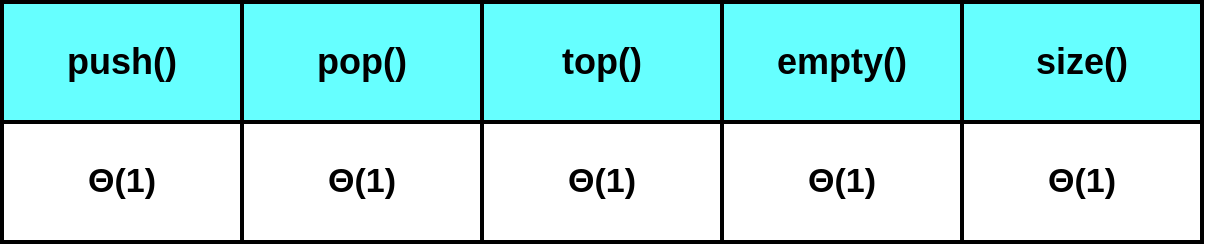<mxfile>
    <diagram id="YIBKD7YSsPbZp13McySF" name="Page-1">
        <mxGraphModel dx="668" dy="642" grid="1" gridSize="10" guides="1" tooltips="1" connect="1" arrows="1" fold="1" page="1" pageScale="1" pageWidth="850" pageHeight="1100" background="#ffffff" math="0" shadow="0">
            <root>
                <mxCell id="0"/>
                <mxCell id="1" parent="0"/>
                <mxCell id="7" value="push()" style="rounded=0;whiteSpace=wrap;html=1;fillColor=#66FFFF;strokeColor=#000000;strokeWidth=2;fontSize=18;fontStyle=1;fontColor=#000000;" vertex="1" parent="1">
                    <mxGeometry x="50" y="140" width="120" height="60" as="geometry"/>
                </mxCell>
                <mxCell id="8" value="pop()" style="rounded=0;whiteSpace=wrap;html=1;fillColor=#66FFFF;strokeColor=#000000;strokeWidth=2;fontSize=18;fontStyle=1;fontColor=#000000;" vertex="1" parent="1">
                    <mxGeometry x="170" y="140" width="120" height="60" as="geometry"/>
                </mxCell>
                <mxCell id="9" value="top()" style="rounded=0;whiteSpace=wrap;html=1;fillColor=#66FFFF;strokeColor=#000000;strokeWidth=2;fontSize=18;fontStyle=1;fontColor=#000000;" vertex="1" parent="1">
                    <mxGeometry x="290" y="140" width="120" height="60" as="geometry"/>
                </mxCell>
                <mxCell id="10" value="empty()" style="rounded=0;whiteSpace=wrap;html=1;fillColor=#66FFFF;strokeColor=#000000;strokeWidth=2;fontSize=18;fontStyle=1;fontColor=#000000;" vertex="1" parent="1">
                    <mxGeometry x="410" y="140" width="120" height="60" as="geometry"/>
                </mxCell>
                <mxCell id="11" value="&lt;span style=&quot;font-size: 17px;&quot;&gt;Θ(1)&lt;/span&gt;" style="rounded=0;whiteSpace=wrap;html=1;fillColor=#FFFFFF;strokeColor=#000000;strokeWidth=2;fontSize=17;fontStyle=1;fontColor=#000000;" vertex="1" parent="1">
                    <mxGeometry x="50" y="200" width="120" height="60" as="geometry"/>
                </mxCell>
                <mxCell id="12" value="&lt;span style=&quot;font-size: 17px;&quot;&gt;Θ(1)&lt;/span&gt;" style="rounded=0;whiteSpace=wrap;html=1;fillColor=#FFFFFF;strokeColor=#000000;strokeWidth=2;fontSize=17;fontStyle=1;fontColor=#000000;" vertex="1" parent="1">
                    <mxGeometry x="170" y="200" width="120" height="60" as="geometry"/>
                </mxCell>
                <mxCell id="13" value="&lt;span style=&quot;font-size: 17px;&quot;&gt;Θ(1)&lt;/span&gt;" style="rounded=0;whiteSpace=wrap;html=1;fillColor=#FFFFFF;strokeColor=#000000;strokeWidth=2;fontSize=17;fontStyle=1;fontColor=#000000;" vertex="1" parent="1">
                    <mxGeometry x="290" y="200" width="120" height="60" as="geometry"/>
                </mxCell>
                <mxCell id="14" value="&lt;span style=&quot;font-size: 17px;&quot;&gt;Θ(1)&lt;/span&gt;" style="rounded=0;whiteSpace=wrap;html=1;fillColor=#FFFFFF;strokeColor=#000000;strokeWidth=2;fontSize=17;fontStyle=1;fontColor=#000000;" vertex="1" parent="1">
                    <mxGeometry x="410" y="200" width="120" height="60" as="geometry"/>
                </mxCell>
                <mxCell id="15" value="size()" style="rounded=0;whiteSpace=wrap;html=1;fillColor=#66FFFF;strokeColor=#000000;strokeWidth=2;fontSize=18;fontStyle=1;fontColor=#000000;" vertex="1" parent="1">
                    <mxGeometry x="530" y="140" width="120" height="60" as="geometry"/>
                </mxCell>
                <mxCell id="16" value="&lt;span style=&quot;font-size: 17px;&quot;&gt;Θ(1)&lt;/span&gt;" style="rounded=0;whiteSpace=wrap;html=1;fillColor=#FFFFFF;strokeColor=#000000;strokeWidth=2;fontSize=17;fontStyle=1;fontColor=#000000;" vertex="1" parent="1">
                    <mxGeometry x="530" y="200" width="120" height="60" as="geometry"/>
                </mxCell>
            </root>
        </mxGraphModel>
    </diagram>
</mxfile>